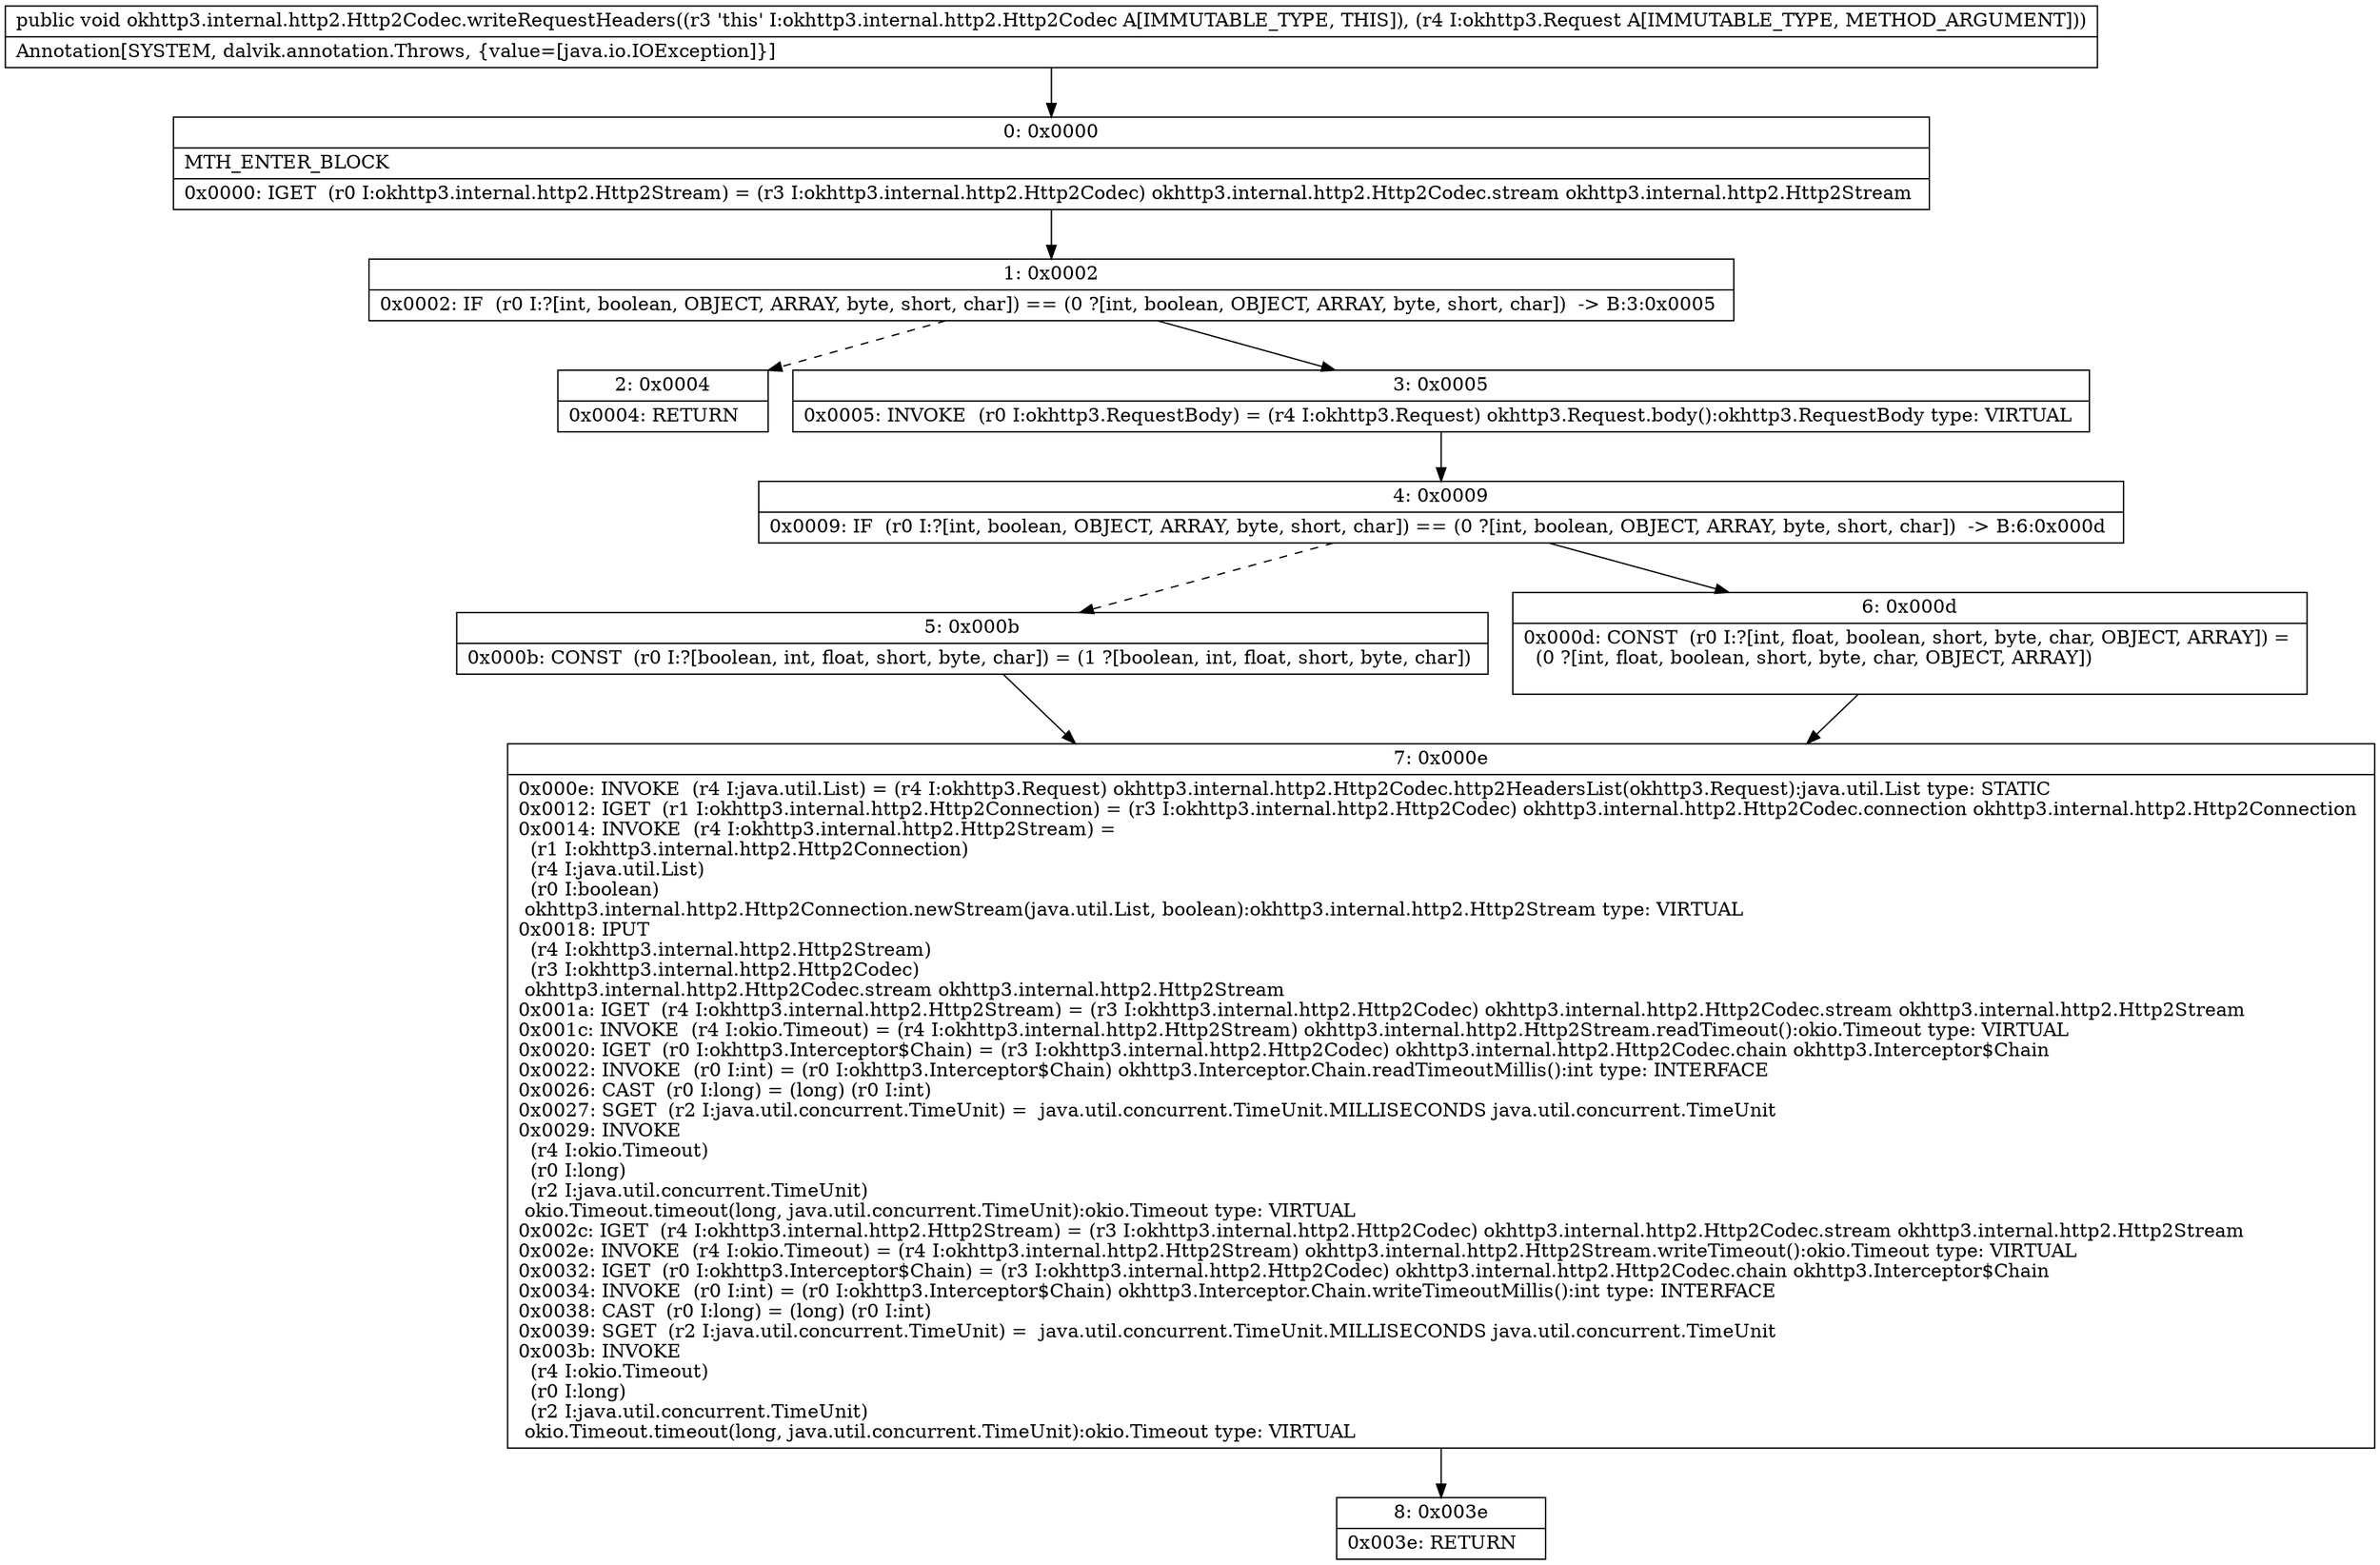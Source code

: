 digraph "CFG forokhttp3.internal.http2.Http2Codec.writeRequestHeaders(Lokhttp3\/Request;)V" {
Node_0 [shape=record,label="{0\:\ 0x0000|MTH_ENTER_BLOCK\l|0x0000: IGET  (r0 I:okhttp3.internal.http2.Http2Stream) = (r3 I:okhttp3.internal.http2.Http2Codec) okhttp3.internal.http2.Http2Codec.stream okhttp3.internal.http2.Http2Stream \l}"];
Node_1 [shape=record,label="{1\:\ 0x0002|0x0002: IF  (r0 I:?[int, boolean, OBJECT, ARRAY, byte, short, char]) == (0 ?[int, boolean, OBJECT, ARRAY, byte, short, char])  \-\> B:3:0x0005 \l}"];
Node_2 [shape=record,label="{2\:\ 0x0004|0x0004: RETURN   \l}"];
Node_3 [shape=record,label="{3\:\ 0x0005|0x0005: INVOKE  (r0 I:okhttp3.RequestBody) = (r4 I:okhttp3.Request) okhttp3.Request.body():okhttp3.RequestBody type: VIRTUAL \l}"];
Node_4 [shape=record,label="{4\:\ 0x0009|0x0009: IF  (r0 I:?[int, boolean, OBJECT, ARRAY, byte, short, char]) == (0 ?[int, boolean, OBJECT, ARRAY, byte, short, char])  \-\> B:6:0x000d \l}"];
Node_5 [shape=record,label="{5\:\ 0x000b|0x000b: CONST  (r0 I:?[boolean, int, float, short, byte, char]) = (1 ?[boolean, int, float, short, byte, char]) \l}"];
Node_6 [shape=record,label="{6\:\ 0x000d|0x000d: CONST  (r0 I:?[int, float, boolean, short, byte, char, OBJECT, ARRAY]) = \l  (0 ?[int, float, boolean, short, byte, char, OBJECT, ARRAY])\l \l}"];
Node_7 [shape=record,label="{7\:\ 0x000e|0x000e: INVOKE  (r4 I:java.util.List) = (r4 I:okhttp3.Request) okhttp3.internal.http2.Http2Codec.http2HeadersList(okhttp3.Request):java.util.List type: STATIC \l0x0012: IGET  (r1 I:okhttp3.internal.http2.Http2Connection) = (r3 I:okhttp3.internal.http2.Http2Codec) okhttp3.internal.http2.Http2Codec.connection okhttp3.internal.http2.Http2Connection \l0x0014: INVOKE  (r4 I:okhttp3.internal.http2.Http2Stream) = \l  (r1 I:okhttp3.internal.http2.Http2Connection)\l  (r4 I:java.util.List)\l  (r0 I:boolean)\l okhttp3.internal.http2.Http2Connection.newStream(java.util.List, boolean):okhttp3.internal.http2.Http2Stream type: VIRTUAL \l0x0018: IPUT  \l  (r4 I:okhttp3.internal.http2.Http2Stream)\l  (r3 I:okhttp3.internal.http2.Http2Codec)\l okhttp3.internal.http2.Http2Codec.stream okhttp3.internal.http2.Http2Stream \l0x001a: IGET  (r4 I:okhttp3.internal.http2.Http2Stream) = (r3 I:okhttp3.internal.http2.Http2Codec) okhttp3.internal.http2.Http2Codec.stream okhttp3.internal.http2.Http2Stream \l0x001c: INVOKE  (r4 I:okio.Timeout) = (r4 I:okhttp3.internal.http2.Http2Stream) okhttp3.internal.http2.Http2Stream.readTimeout():okio.Timeout type: VIRTUAL \l0x0020: IGET  (r0 I:okhttp3.Interceptor$Chain) = (r3 I:okhttp3.internal.http2.Http2Codec) okhttp3.internal.http2.Http2Codec.chain okhttp3.Interceptor$Chain \l0x0022: INVOKE  (r0 I:int) = (r0 I:okhttp3.Interceptor$Chain) okhttp3.Interceptor.Chain.readTimeoutMillis():int type: INTERFACE \l0x0026: CAST  (r0 I:long) = (long) (r0 I:int) \l0x0027: SGET  (r2 I:java.util.concurrent.TimeUnit) =  java.util.concurrent.TimeUnit.MILLISECONDS java.util.concurrent.TimeUnit \l0x0029: INVOKE  \l  (r4 I:okio.Timeout)\l  (r0 I:long)\l  (r2 I:java.util.concurrent.TimeUnit)\l okio.Timeout.timeout(long, java.util.concurrent.TimeUnit):okio.Timeout type: VIRTUAL \l0x002c: IGET  (r4 I:okhttp3.internal.http2.Http2Stream) = (r3 I:okhttp3.internal.http2.Http2Codec) okhttp3.internal.http2.Http2Codec.stream okhttp3.internal.http2.Http2Stream \l0x002e: INVOKE  (r4 I:okio.Timeout) = (r4 I:okhttp3.internal.http2.Http2Stream) okhttp3.internal.http2.Http2Stream.writeTimeout():okio.Timeout type: VIRTUAL \l0x0032: IGET  (r0 I:okhttp3.Interceptor$Chain) = (r3 I:okhttp3.internal.http2.Http2Codec) okhttp3.internal.http2.Http2Codec.chain okhttp3.Interceptor$Chain \l0x0034: INVOKE  (r0 I:int) = (r0 I:okhttp3.Interceptor$Chain) okhttp3.Interceptor.Chain.writeTimeoutMillis():int type: INTERFACE \l0x0038: CAST  (r0 I:long) = (long) (r0 I:int) \l0x0039: SGET  (r2 I:java.util.concurrent.TimeUnit) =  java.util.concurrent.TimeUnit.MILLISECONDS java.util.concurrent.TimeUnit \l0x003b: INVOKE  \l  (r4 I:okio.Timeout)\l  (r0 I:long)\l  (r2 I:java.util.concurrent.TimeUnit)\l okio.Timeout.timeout(long, java.util.concurrent.TimeUnit):okio.Timeout type: VIRTUAL \l}"];
Node_8 [shape=record,label="{8\:\ 0x003e|0x003e: RETURN   \l}"];
MethodNode[shape=record,label="{public void okhttp3.internal.http2.Http2Codec.writeRequestHeaders((r3 'this' I:okhttp3.internal.http2.Http2Codec A[IMMUTABLE_TYPE, THIS]), (r4 I:okhttp3.Request A[IMMUTABLE_TYPE, METHOD_ARGUMENT]))  | Annotation[SYSTEM, dalvik.annotation.Throws, \{value=[java.io.IOException]\}]\l}"];
MethodNode -> Node_0;
Node_0 -> Node_1;
Node_1 -> Node_2[style=dashed];
Node_1 -> Node_3;
Node_3 -> Node_4;
Node_4 -> Node_5[style=dashed];
Node_4 -> Node_6;
Node_5 -> Node_7;
Node_6 -> Node_7;
Node_7 -> Node_8;
}

